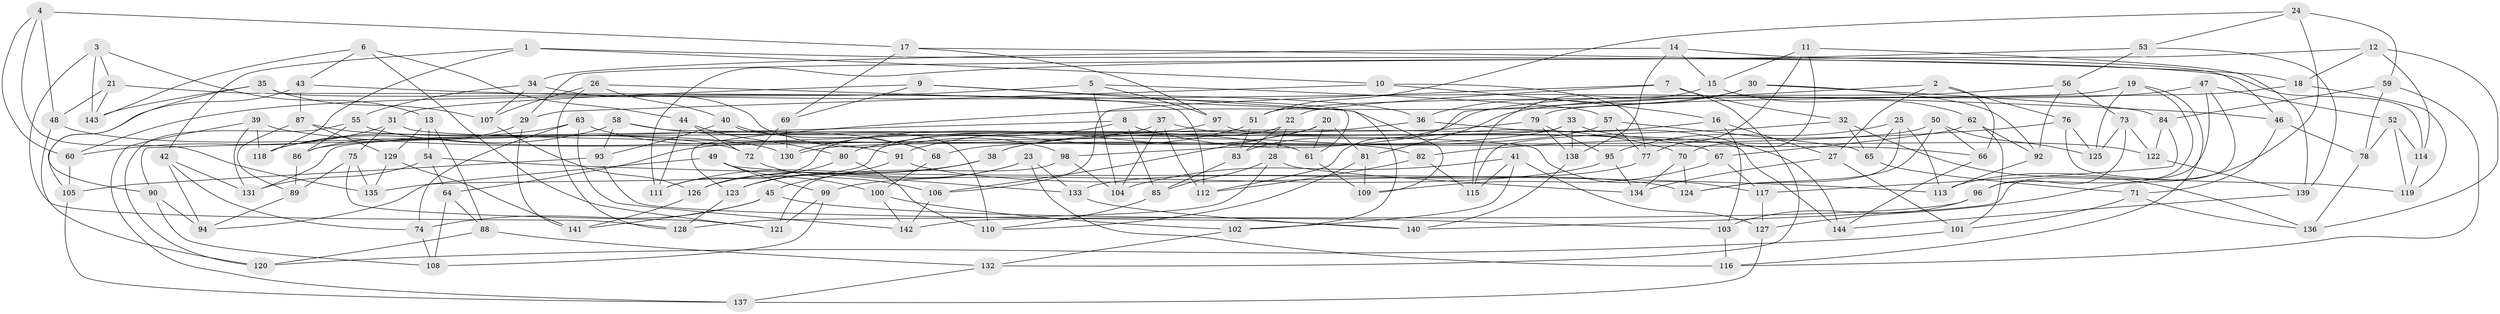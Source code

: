 // Generated by graph-tools (version 1.1) at 2025/11/02/27/25 16:11:50]
// undirected, 144 vertices, 288 edges
graph export_dot {
graph [start="1"]
  node [color=gray90,style=filled];
  1;
  2;
  3;
  4;
  5;
  6;
  7;
  8;
  9;
  10;
  11;
  12;
  13;
  14;
  15;
  16;
  17;
  18;
  19;
  20;
  21;
  22;
  23;
  24;
  25;
  26;
  27;
  28;
  29;
  30;
  31;
  32;
  33;
  34;
  35;
  36;
  37;
  38;
  39;
  40;
  41;
  42;
  43;
  44;
  45;
  46;
  47;
  48;
  49;
  50;
  51;
  52;
  53;
  54;
  55;
  56;
  57;
  58;
  59;
  60;
  61;
  62;
  63;
  64;
  65;
  66;
  67;
  68;
  69;
  70;
  71;
  72;
  73;
  74;
  75;
  76;
  77;
  78;
  79;
  80;
  81;
  82;
  83;
  84;
  85;
  86;
  87;
  88;
  89;
  90;
  91;
  92;
  93;
  94;
  95;
  96;
  97;
  98;
  99;
  100;
  101;
  102;
  103;
  104;
  105;
  106;
  107;
  108;
  109;
  110;
  111;
  112;
  113;
  114;
  115;
  116;
  117;
  118;
  119;
  120;
  121;
  122;
  123;
  124;
  125;
  126;
  127;
  128;
  129;
  130;
  131;
  132;
  133;
  134;
  135;
  136;
  137;
  138;
  139;
  140;
  141;
  142;
  143;
  144;
  1 -- 42;
  1 -- 10;
  1 -- 118;
  1 -- 114;
  2 -- 27;
  2 -- 76;
  2 -- 112;
  2 -- 66;
  3 -- 128;
  3 -- 143;
  3 -- 13;
  3 -- 21;
  4 -- 135;
  4 -- 60;
  4 -- 48;
  4 -- 17;
  5 -- 60;
  5 -- 57;
  5 -- 104;
  5 -- 97;
  6 -- 44;
  6 -- 143;
  6 -- 43;
  6 -- 121;
  7 -- 106;
  7 -- 22;
  7 -- 32;
  7 -- 132;
  8 -- 85;
  8 -- 130;
  8 -- 90;
  8 -- 70;
  9 -- 109;
  9 -- 36;
  9 -- 69;
  9 -- 31;
  10 -- 77;
  10 -- 16;
  10 -- 29;
  11 -- 77;
  11 -- 15;
  11 -- 139;
  11 -- 70;
  12 -- 29;
  12 -- 18;
  12 -- 136;
  12 -- 114;
  13 -- 129;
  13 -- 54;
  13 -- 88;
  14 -- 138;
  14 -- 46;
  14 -- 15;
  14 -- 34;
  15 -- 62;
  15 -- 115;
  16 -- 38;
  16 -- 103;
  16 -- 27;
  17 -- 97;
  17 -- 69;
  17 -- 18;
  18 -- 119;
  18 -- 79;
  19 -- 96;
  19 -- 116;
  19 -- 125;
  19 -- 51;
  20 -- 106;
  20 -- 81;
  20 -- 61;
  20 -- 91;
  21 -- 143;
  21 -- 61;
  21 -- 48;
  22 -- 135;
  22 -- 83;
  22 -- 28;
  23 -- 126;
  23 -- 116;
  23 -- 133;
  23 -- 123;
  24 -- 113;
  24 -- 51;
  24 -- 59;
  24 -- 53;
  25 -- 95;
  25 -- 124;
  25 -- 113;
  25 -- 65;
  26 -- 128;
  26 -- 107;
  26 -- 102;
  26 -- 40;
  27 -- 134;
  27 -- 101;
  28 -- 128;
  28 -- 134;
  28 -- 85;
  29 -- 141;
  29 -- 86;
  30 -- 36;
  30 -- 84;
  30 -- 123;
  30 -- 92;
  31 -- 75;
  31 -- 60;
  31 -- 66;
  32 -- 65;
  32 -- 115;
  32 -- 136;
  33 -- 138;
  33 -- 98;
  33 -- 122;
  33 -- 131;
  34 -- 107;
  34 -- 98;
  34 -- 55;
  35 -- 112;
  35 -- 107;
  35 -- 143;
  35 -- 90;
  36 -- 38;
  36 -- 144;
  37 -- 64;
  37 -- 112;
  37 -- 67;
  37 -- 104;
  38 -- 111;
  38 -- 45;
  39 -- 131;
  39 -- 82;
  39 -- 137;
  39 -- 118;
  40 -- 93;
  40 -- 110;
  40 -- 68;
  41 -- 102;
  41 -- 104;
  41 -- 115;
  41 -- 127;
  42 -- 94;
  42 -- 131;
  42 -- 74;
  43 -- 87;
  43 -- 46;
  43 -- 105;
  44 -- 111;
  44 -- 72;
  44 -- 80;
  45 -- 103;
  45 -- 74;
  45 -- 141;
  46 -- 78;
  46 -- 71;
  47 -- 140;
  47 -- 127;
  47 -- 81;
  47 -- 52;
  48 -- 72;
  48 -- 120;
  49 -- 100;
  49 -- 94;
  49 -- 133;
  49 -- 99;
  50 -- 124;
  50 -- 130;
  50 -- 66;
  50 -- 125;
  51 -- 80;
  51 -- 83;
  52 -- 78;
  52 -- 114;
  52 -- 119;
  53 -- 139;
  53 -- 56;
  53 -- 111;
  54 -- 131;
  54 -- 64;
  54 -- 113;
  55 -- 120;
  55 -- 61;
  55 -- 86;
  56 -- 73;
  56 -- 92;
  56 -- 83;
  57 -- 68;
  57 -- 77;
  57 -- 65;
  58 -- 93;
  58 -- 118;
  58 -- 68;
  58 -- 117;
  59 -- 78;
  59 -- 84;
  59 -- 116;
  60 -- 105;
  61 -- 109;
  62 -- 92;
  62 -- 67;
  62 -- 101;
  63 -- 74;
  63 -- 91;
  63 -- 118;
  63 -- 142;
  64 -- 108;
  64 -- 88;
  65 -- 71;
  66 -- 144;
  67 -- 109;
  67 -- 117;
  68 -- 100;
  69 -- 72;
  69 -- 130;
  70 -- 124;
  70 -- 134;
  71 -- 101;
  71 -- 136;
  72 -- 106;
  73 -- 96;
  73 -- 122;
  73 -- 125;
  74 -- 108;
  75 -- 89;
  75 -- 121;
  75 -- 135;
  76 -- 125;
  76 -- 119;
  76 -- 82;
  77 -- 133;
  78 -- 136;
  79 -- 86;
  79 -- 138;
  79 -- 95;
  80 -- 110;
  80 -- 126;
  81 -- 110;
  81 -- 109;
  82 -- 112;
  82 -- 115;
  83 -- 85;
  84 -- 117;
  84 -- 122;
  85 -- 110;
  86 -- 89;
  87 -- 130;
  87 -- 129;
  87 -- 89;
  88 -- 132;
  88 -- 120;
  89 -- 94;
  90 -- 94;
  90 -- 108;
  91 -- 123;
  91 -- 124;
  92 -- 113;
  93 -- 140;
  93 -- 105;
  95 -- 99;
  95 -- 134;
  96 -- 103;
  96 -- 142;
  97 -- 144;
  97 -- 111;
  98 -- 121;
  98 -- 104;
  99 -- 108;
  99 -- 121;
  100 -- 142;
  100 -- 102;
  101 -- 120;
  102 -- 132;
  103 -- 116;
  105 -- 137;
  106 -- 142;
  107 -- 126;
  114 -- 119;
  117 -- 127;
  122 -- 139;
  123 -- 128;
  126 -- 141;
  127 -- 137;
  129 -- 141;
  129 -- 135;
  132 -- 137;
  133 -- 140;
  138 -- 140;
  139 -- 144;
}
